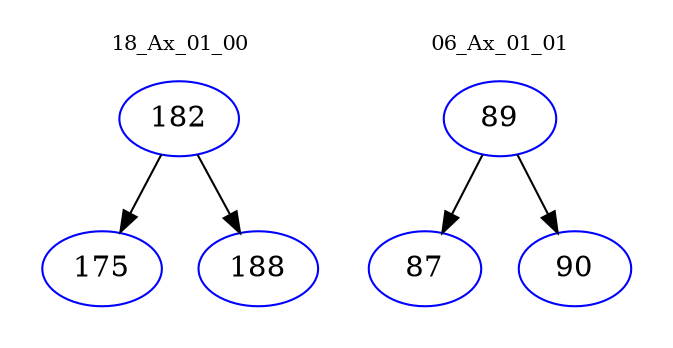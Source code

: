 digraph{
subgraph cluster_0 {
color = white
label = "18_Ax_01_00";
fontsize=10;
T0_182 [label="182", color="blue"]
T0_182 -> T0_175 [color="black"]
T0_175 [label="175", color="blue"]
T0_182 -> T0_188 [color="black"]
T0_188 [label="188", color="blue"]
}
subgraph cluster_1 {
color = white
label = "06_Ax_01_01";
fontsize=10;
T1_89 [label="89", color="blue"]
T1_89 -> T1_87 [color="black"]
T1_87 [label="87", color="blue"]
T1_89 -> T1_90 [color="black"]
T1_90 [label="90", color="blue"]
}
}
